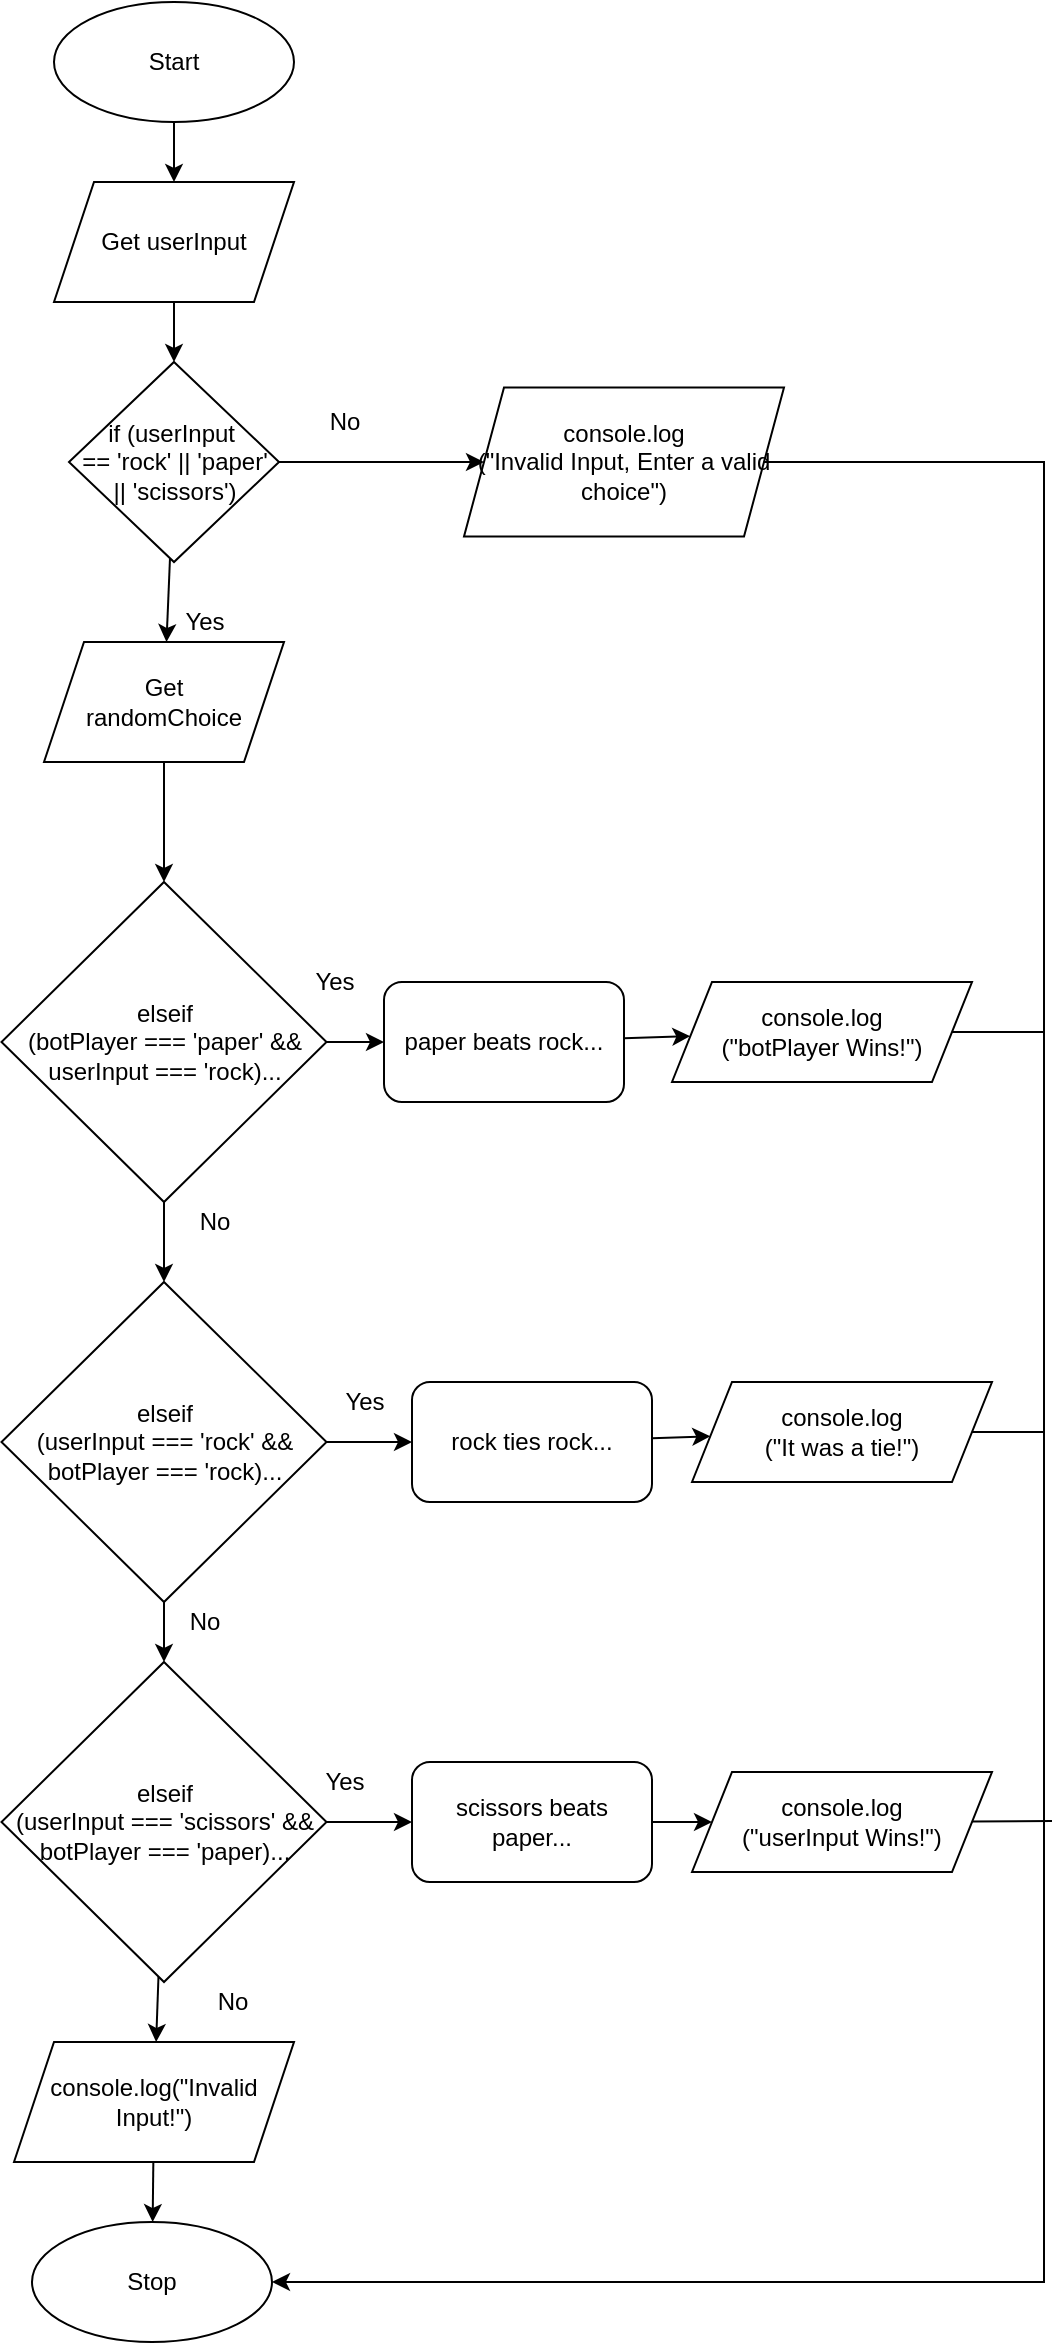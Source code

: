 <mxfile>
    <diagram id="bVoswQC8T6PlKmy4Bn8u" name="Page-1">
        <mxGraphModel dx="754" dy="661" grid="1" gridSize="10" guides="1" tooltips="1" connect="1" arrows="1" fold="1" page="1" pageScale="1" pageWidth="827" pageHeight="1169" math="0" shadow="0">
            <root>
                <mxCell id="0"/>
                <mxCell id="1" parent="0"/>
                <mxCell id="2" value="" style="edgeStyle=none;html=1;" parent="1" source="3" target="6" edge="1">
                    <mxGeometry relative="1" as="geometry"/>
                </mxCell>
                <mxCell id="3" value="Start" style="ellipse;whiteSpace=wrap;html=1;" parent="1" vertex="1">
                    <mxGeometry x="105" y="140" width="120" height="60" as="geometry"/>
                </mxCell>
                <mxCell id="4" value="Stop" style="ellipse;whiteSpace=wrap;html=1;" parent="1" vertex="1">
                    <mxGeometry x="94" y="1250" width="120" height="60" as="geometry"/>
                </mxCell>
                <mxCell id="122" value="" style="edgeStyle=none;html=1;" parent="1" source="6" target="31" edge="1">
                    <mxGeometry relative="1" as="geometry"/>
                </mxCell>
                <mxCell id="6" value="Get userInput" style="shape=parallelogram;perimeter=parallelogramPerimeter;whiteSpace=wrap;html=1;fixedSize=1;" parent="1" vertex="1">
                    <mxGeometry x="105" y="230" width="120" height="60" as="geometry"/>
                </mxCell>
                <mxCell id="95" style="edgeStyle=none;rounded=0;html=1;fontSize=10;endArrow=none;endFill=0;" parent="1" source="8" edge="1">
                    <mxGeometry relative="1" as="geometry">
                        <mxPoint x="600" y="655" as="targetPoint"/>
                    </mxGeometry>
                </mxCell>
                <mxCell id="8" value="console.log&lt;br&gt;(&quot;botPlayer Wins!&quot;)" style="shape=parallelogram;perimeter=parallelogramPerimeter;whiteSpace=wrap;html=1;fixedSize=1;" parent="1" vertex="1">
                    <mxGeometry x="414" y="630" width="150" height="50" as="geometry"/>
                </mxCell>
                <mxCell id="125" value="" style="edgeStyle=none;html=1;" parent="1" source="18" target="4" edge="1">
                    <mxGeometry relative="1" as="geometry"/>
                </mxCell>
                <mxCell id="18" value="console.log(&quot;Invalid Input!&quot;)" style="shape=parallelogram;perimeter=parallelogramPerimeter;whiteSpace=wrap;html=1;fixedSize=1;" parent="1" vertex="1">
                    <mxGeometry x="85" y="1160" width="140" height="60" as="geometry"/>
                </mxCell>
                <mxCell id="58" value="" style="edgeStyle=none;html=1;startArrow=none;" parent="1" source="25" target="57" edge="1">
                    <mxGeometry relative="1" as="geometry"/>
                </mxCell>
                <mxCell id="92" value="" style="edgeStyle=none;rounded=0;html=1;fontSize=10;" parent="1" source="31" target="90" edge="1">
                    <mxGeometry relative="1" as="geometry"/>
                </mxCell>
                <mxCell id="121" value="" style="edgeStyle=none;html=1;" parent="1" source="31" target="25" edge="1">
                    <mxGeometry relative="1" as="geometry"/>
                </mxCell>
                <mxCell id="31" value="if (userInput&amp;nbsp; &lt;br&gt;== 'rock' || 'paper'&lt;br&gt;|| 'scissors')" style="rhombus;whiteSpace=wrap;html=1;" parent="1" vertex="1">
                    <mxGeometry x="112.5" y="320" width="105" height="100" as="geometry"/>
                </mxCell>
                <mxCell id="108" value="" style="edgeStyle=none;rounded=0;html=1;fontSize=10;endArrow=classic;endFill=1;" parent="1" target="104" edge="1">
                    <mxGeometry relative="1" as="geometry">
                        <mxPoint x="219" y="1050" as="sourcePoint"/>
                    </mxGeometry>
                </mxCell>
                <mxCell id="101" value="" style="edgeStyle=none;rounded=0;html=1;fontSize=10;endArrow=classic;endFill=1;" parent="1" source="57" target="96" edge="1">
                    <mxGeometry relative="1" as="geometry"/>
                </mxCell>
                <mxCell id="113" value="" style="edgeStyle=none;html=1;" parent="1" source="57" target="112" edge="1">
                    <mxGeometry relative="1" as="geometry"/>
                </mxCell>
                <mxCell id="57" value="elseif&lt;br&gt;(botPlayer === 'paper' &amp;amp;&amp;amp; userInput === 'rock)..." style="rhombus;whiteSpace=wrap;html=1;" parent="1" vertex="1">
                    <mxGeometry x="78.75" y="580" width="162.5" height="160" as="geometry"/>
                </mxCell>
                <mxCell id="63" value="&lt;font style=&quot;font-size: 12px&quot;&gt;Yes&lt;/font&gt;" style="text;html=1;align=center;verticalAlign=middle;resizable=0;points=[];autosize=1;strokeColor=none;fillColor=none;fontSize=10;" parent="1" vertex="1">
                    <mxGeometry x="225" y="620" width="40" height="20" as="geometry"/>
                </mxCell>
                <mxCell id="66" value="&lt;font style=&quot;font-size: 12px&quot;&gt;Yes&lt;/font&gt;" style="text;html=1;align=center;verticalAlign=middle;resizable=0;points=[];autosize=1;strokeColor=none;fillColor=none;fontSize=10;" parent="1" vertex="1">
                    <mxGeometry x="230" y="1020" width="40" height="20" as="geometry"/>
                </mxCell>
                <mxCell id="84" value="&lt;font style=&quot;font-size: 12px&quot;&gt;No&lt;/font&gt;" style="text;html=1;align=center;verticalAlign=middle;resizable=0;points=[];autosize=1;strokeColor=none;fillColor=none;fontSize=10;" parent="1" vertex="1">
                    <mxGeometry x="170" y="740" width="30" height="20" as="geometry"/>
                </mxCell>
                <mxCell id="85" value="&lt;font style=&quot;font-size: 12px&quot;&gt;No&lt;/font&gt;" style="text;html=1;align=center;verticalAlign=middle;resizable=0;points=[];autosize=1;strokeColor=none;fillColor=none;fontSize=10;" parent="1" vertex="1">
                    <mxGeometry x="165" y="940" width="30" height="20" as="geometry"/>
                </mxCell>
                <mxCell id="86" value="&lt;font style=&quot;font-size: 12px&quot;&gt;No&lt;/font&gt;" style="text;html=1;align=center;verticalAlign=middle;resizable=0;points=[];autosize=1;strokeColor=none;fillColor=none;fontSize=10;" parent="1" vertex="1">
                    <mxGeometry x="179" y="1130" width="30" height="20" as="geometry"/>
                </mxCell>
                <mxCell id="94" style="edgeStyle=none;rounded=0;html=1;fontSize=10;endArrow=none;endFill=0;" parent="1" source="87" edge="1">
                    <mxGeometry relative="1" as="geometry">
                        <mxPoint x="600" y="855" as="targetPoint"/>
                    </mxGeometry>
                </mxCell>
                <mxCell id="87" value="console.log&lt;br&gt;(&quot;It was a tie!&quot;)" style="shape=parallelogram;perimeter=parallelogramPerimeter;whiteSpace=wrap;html=1;fixedSize=1;" parent="1" vertex="1">
                    <mxGeometry x="424" y="830" width="150" height="50" as="geometry"/>
                </mxCell>
                <mxCell id="93" style="edgeStyle=none;rounded=0;html=1;entryX=1;entryY=0.5;entryDx=0;entryDy=0;fontSize=10;" parent="1" source="90" target="4" edge="1">
                    <mxGeometry relative="1" as="geometry">
                        <Array as="points">
                            <mxPoint x="600" y="370"/>
                            <mxPoint x="600" y="510"/>
                            <mxPoint x="600" y="1280"/>
                        </Array>
                    </mxGeometry>
                </mxCell>
                <mxCell id="90" value="console.log&lt;br&gt;(&quot;Invalid Input, Enter a valid choice&quot;)" style="shape=parallelogram;perimeter=parallelogramPerimeter;whiteSpace=wrap;html=1;fixedSize=1;" parent="1" vertex="1">
                    <mxGeometry x="310" y="332.75" width="160" height="74.5" as="geometry"/>
                </mxCell>
                <mxCell id="99" value="" style="edgeStyle=none;rounded=0;html=1;fontSize=10;endArrow=classic;endFill=1;" parent="1" source="96" target="8" edge="1">
                    <mxGeometry relative="1" as="geometry"/>
                </mxCell>
                <mxCell id="96" value="paper beats rock..." style="rounded=1;whiteSpace=wrap;html=1;" parent="1" vertex="1">
                    <mxGeometry x="270" y="630" width="120" height="60" as="geometry"/>
                </mxCell>
                <mxCell id="98" value="" style="edgeStyle=none;rounded=0;html=1;fontSize=10;endArrow=classic;endFill=1;" parent="1" source="97" target="87" edge="1">
                    <mxGeometry relative="1" as="geometry"/>
                </mxCell>
                <mxCell id="97" value="rock ties rock..." style="rounded=1;whiteSpace=wrap;html=1;" parent="1" vertex="1">
                    <mxGeometry x="284" y="830" width="120" height="60" as="geometry"/>
                </mxCell>
                <mxCell id="106" value="" style="edgeStyle=none;rounded=0;html=1;fontSize=10;endArrow=classic;endFill=1;" parent="1" source="104" target="105" edge="1">
                    <mxGeometry relative="1" as="geometry"/>
                </mxCell>
                <mxCell id="104" value="scissors beats paper..." style="rounded=1;whiteSpace=wrap;html=1;" parent="1" vertex="1">
                    <mxGeometry x="284" y="1020" width="120" height="60" as="geometry"/>
                </mxCell>
                <mxCell id="107" style="edgeStyle=none;rounded=0;html=1;fontSize=10;endArrow=none;endFill=0;" parent="1" source="105" edge="1">
                    <mxGeometry relative="1" as="geometry">
                        <mxPoint x="604" y="1049.5" as="targetPoint"/>
                    </mxGeometry>
                </mxCell>
                <mxCell id="105" value="console.log&lt;br&gt;(&quot;userInput Wins!&quot;)" style="shape=parallelogram;perimeter=parallelogramPerimeter;whiteSpace=wrap;html=1;fixedSize=1;" parent="1" vertex="1">
                    <mxGeometry x="424" y="1025" width="150" height="50" as="geometry"/>
                </mxCell>
                <mxCell id="109" value="&lt;span style=&quot;font-size: 12px&quot;&gt;No&lt;/span&gt;" style="text;html=1;align=center;verticalAlign=middle;resizable=0;points=[];autosize=1;strokeColor=none;fillColor=none;fontSize=10;" parent="1" vertex="1">
                    <mxGeometry x="235" y="340" width="30" height="20" as="geometry"/>
                </mxCell>
                <mxCell id="115" value="" style="edgeStyle=none;html=1;" parent="1" source="112" target="114" edge="1">
                    <mxGeometry relative="1" as="geometry"/>
                </mxCell>
                <mxCell id="118" style="edgeStyle=none;html=1;entryX=0;entryY=0.5;entryDx=0;entryDy=0;" parent="1" source="112" target="97" edge="1">
                    <mxGeometry relative="1" as="geometry"/>
                </mxCell>
                <mxCell id="112" value="elseif&lt;br&gt;(userInput === 'rock' &amp;amp;&amp;amp; botPlayer === 'rock)..." style="rhombus;whiteSpace=wrap;html=1;" parent="1" vertex="1">
                    <mxGeometry x="78.75" y="780" width="162.5" height="160" as="geometry"/>
                </mxCell>
                <mxCell id="124" value="" style="edgeStyle=none;html=1;" parent="1" source="114" target="18" edge="1">
                    <mxGeometry relative="1" as="geometry"/>
                </mxCell>
                <mxCell id="114" value="elseif&lt;br&gt;(userInput === 'scissors' &amp;amp;&amp;amp; botPlayer === 'paper)..." style="rhombus;whiteSpace=wrap;html=1;" parent="1" vertex="1">
                    <mxGeometry x="78.75" y="970" width="162.5" height="160" as="geometry"/>
                </mxCell>
                <mxCell id="117" value="&lt;font style=&quot;font-size: 12px&quot;&gt;Yes&lt;/font&gt;" style="text;html=1;align=center;verticalAlign=middle;resizable=0;points=[];autosize=1;strokeColor=none;fillColor=none;fontSize=10;" parent="1" vertex="1">
                    <mxGeometry x="240" y="830" width="40" height="20" as="geometry"/>
                </mxCell>
                <mxCell id="25" value="Get &lt;br&gt;randomChoice" style="shape=parallelogram;perimeter=parallelogramPerimeter;whiteSpace=wrap;html=1;fixedSize=1;" parent="1" vertex="1">
                    <mxGeometry x="100" y="460" width="120" height="60" as="geometry"/>
                </mxCell>
                <mxCell id="126" value="&lt;font style=&quot;font-size: 12px&quot;&gt;Yes&lt;/font&gt;" style="text;html=1;align=center;verticalAlign=middle;resizable=0;points=[];autosize=1;strokeColor=none;fillColor=none;fontSize=10;" parent="1" vertex="1">
                    <mxGeometry x="160" y="440" width="40" height="20" as="geometry"/>
                </mxCell>
            </root>
        </mxGraphModel>
    </diagram>
</mxfile>